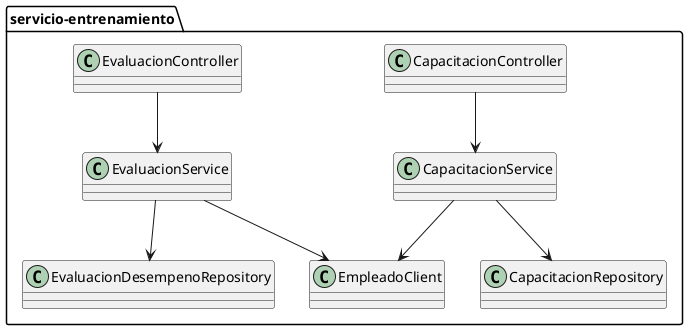 @startuml
package "servicio-entrenamiento" {
  class CapacitacionController
  class CapacitacionService
  class CapacitacionRepository
  class EvaluacionController
  class EvaluacionService
  class EvaluacionDesempenoRepository
  class EmpleadoClient
  CapacitacionController --> CapacitacionService
  CapacitacionService --> CapacitacionRepository
  CapacitacionService --> EmpleadoClient
  EvaluacionController --> EvaluacionService
  EvaluacionService --> EvaluacionDesempenoRepository
  EvaluacionService --> EmpleadoClient
}
@enduml
